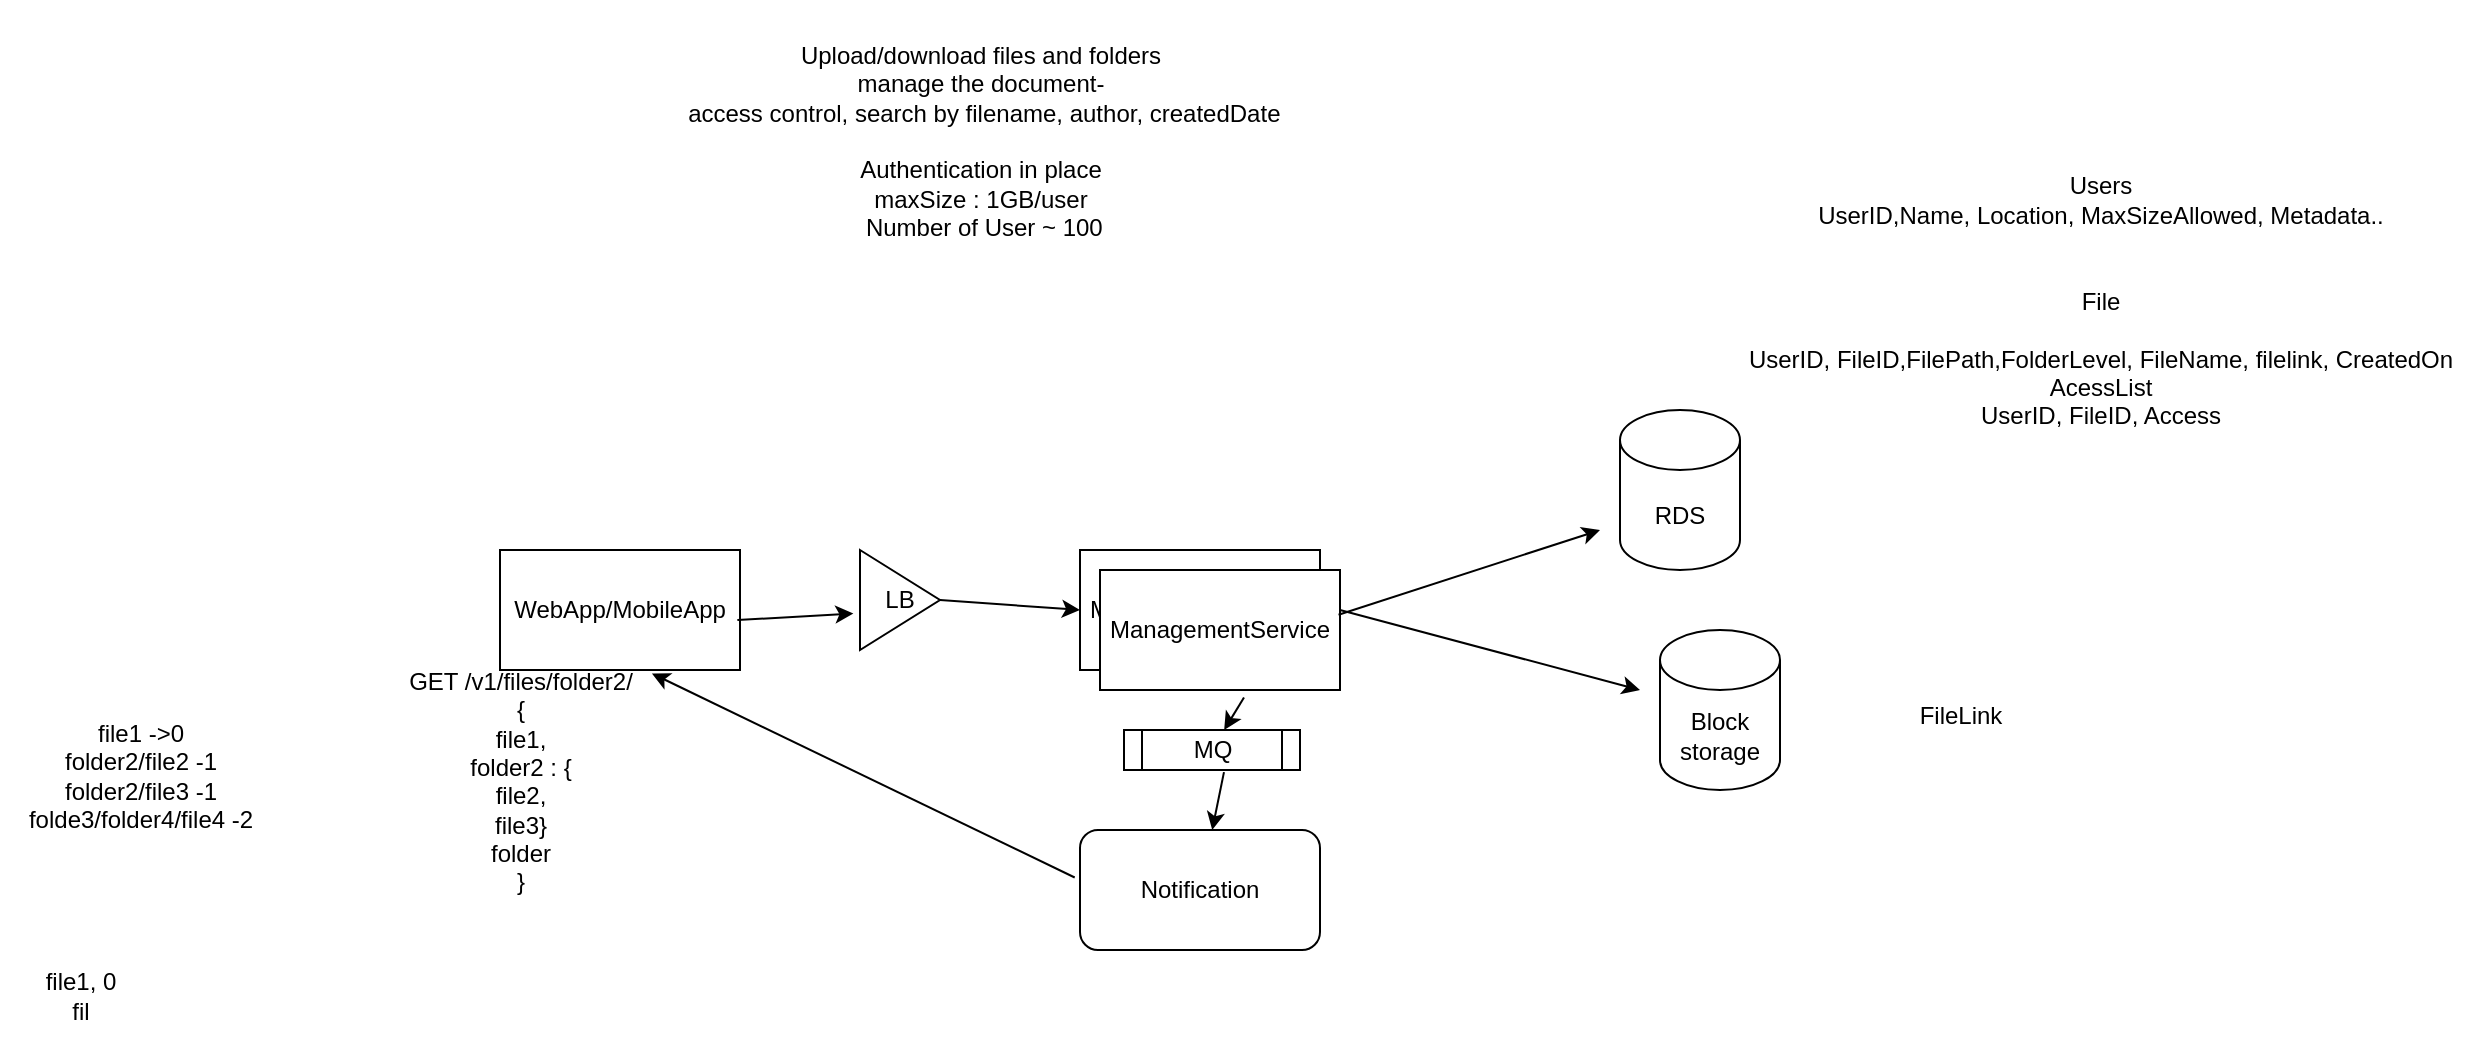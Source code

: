 <mxfile version="24.7.7">
  <diagram name="Page-1" id="DrBrgi5Xr1fq7MsX84zt">
    <mxGraphModel dx="2983" dy="-243" grid="1" gridSize="10" guides="1" tooltips="1" connect="1" arrows="1" fold="1" page="1" pageScale="1" pageWidth="850" pageHeight="1100" math="0" shadow="0">
      <root>
        <mxCell id="0" />
        <mxCell id="1" parent="0" />
        <mxCell id="tDTkzEMfGTSsJfL9_UAM-1" value="&lt;div&gt;&lt;br&gt;&lt;/div&gt;Upload/download files and folders&lt;div&gt;manage the document-&lt;/div&gt;&lt;div&gt;&amp;nbsp;access control, search by filename, author, createdDate&lt;/div&gt;&lt;div&gt;&lt;br&gt;&lt;/div&gt;&lt;div&gt;Authentication in place&lt;/div&gt;&lt;div&gt;maxSize : 1GB/user&lt;/div&gt;&lt;div&gt;&amp;nbsp;Number of User ~ 100&lt;/div&gt;&lt;div&gt;&lt;br&gt;&lt;/div&gt;&lt;div&gt;&lt;br&gt;&lt;/div&gt;&lt;div&gt;&lt;br&gt;&lt;/div&gt;" style="text;html=1;align=center;verticalAlign=middle;resizable=0;points=[];autosize=1;strokeColor=none;fillColor=none;" parent="1" vertex="1">
          <mxGeometry x="-60" y="1105" width="320" height="170" as="geometry" />
        </mxCell>
        <mxCell id="tDTkzEMfGTSsJfL9_UAM-2" value="ManagementService" style="rounded=0;whiteSpace=wrap;html=1;" parent="1" vertex="1">
          <mxGeometry x="150" y="1380" width="120" height="60" as="geometry" />
        </mxCell>
        <mxCell id="tDTkzEMfGTSsJfL9_UAM-3" value="ManagementService" style="rounded=0;whiteSpace=wrap;html=1;" parent="1" vertex="1">
          <mxGeometry x="160" y="1390" width="120" height="60" as="geometry" />
        </mxCell>
        <mxCell id="tDTkzEMfGTSsJfL9_UAM-4" value="RDS" style="shape=cylinder3;whiteSpace=wrap;html=1;boundedLbl=1;backgroundOutline=1;size=15;" parent="1" vertex="1">
          <mxGeometry x="420" y="1310" width="60" height="80" as="geometry" />
        </mxCell>
        <mxCell id="tDTkzEMfGTSsJfL9_UAM-6" value="Block storage" style="shape=cylinder3;whiteSpace=wrap;html=1;boundedLbl=1;backgroundOutline=1;size=15;" parent="1" vertex="1">
          <mxGeometry x="440" y="1420" width="60" height="80" as="geometry" />
        </mxCell>
        <mxCell id="tDTkzEMfGTSsJfL9_UAM-7" value="WebApp/MobileApp" style="rounded=0;whiteSpace=wrap;html=1;" parent="1" vertex="1">
          <mxGeometry x="-140" y="1380" width="120" height="60" as="geometry" />
        </mxCell>
        <mxCell id="tDTkzEMfGTSsJfL9_UAM-10" value="LB" style="triangle;whiteSpace=wrap;html=1;" parent="1" vertex="1">
          <mxGeometry x="40" y="1380" width="40" height="50" as="geometry" />
        </mxCell>
        <mxCell id="tDTkzEMfGTSsJfL9_UAM-11" value="" style="endArrow=classic;html=1;rounded=0;exitX=0.989;exitY=0.584;exitDx=0;exitDy=0;exitPerimeter=0;entryX=-0.083;entryY=0.635;entryDx=0;entryDy=0;entryPerimeter=0;" parent="1" source="tDTkzEMfGTSsJfL9_UAM-7" target="tDTkzEMfGTSsJfL9_UAM-10" edge="1">
          <mxGeometry width="50" height="50" relative="1" as="geometry">
            <mxPoint x="330" y="1420" as="sourcePoint" />
            <mxPoint x="380" y="1370" as="targetPoint" />
          </mxGeometry>
        </mxCell>
        <mxCell id="tDTkzEMfGTSsJfL9_UAM-13" value="" style="endArrow=classic;html=1;rounded=0;entryX=0;entryY=0.5;entryDx=0;entryDy=0;exitX=1;exitY=0.5;exitDx=0;exitDy=0;" parent="1" source="tDTkzEMfGTSsJfL9_UAM-10" target="tDTkzEMfGTSsJfL9_UAM-2" edge="1">
          <mxGeometry width="50" height="50" relative="1" as="geometry">
            <mxPoint x="330" y="1420" as="sourcePoint" />
            <mxPoint x="380" y="1370" as="targetPoint" />
          </mxGeometry>
        </mxCell>
        <mxCell id="tDTkzEMfGTSsJfL9_UAM-15" value="" style="endArrow=classic;html=1;rounded=0;exitX=0.994;exitY=0.373;exitDx=0;exitDy=0;exitPerimeter=0;" parent="1" source="tDTkzEMfGTSsJfL9_UAM-3" edge="1">
          <mxGeometry width="50" height="50" relative="1" as="geometry">
            <mxPoint x="330" y="1420" as="sourcePoint" />
            <mxPoint x="410" y="1370" as="targetPoint" />
          </mxGeometry>
        </mxCell>
        <mxCell id="tDTkzEMfGTSsJfL9_UAM-16" value="" style="endArrow=classic;html=1;rounded=0;" parent="1" edge="1">
          <mxGeometry width="50" height="50" relative="1" as="geometry">
            <mxPoint x="280" y="1410" as="sourcePoint" />
            <mxPoint x="430" y="1450" as="targetPoint" />
          </mxGeometry>
        </mxCell>
        <mxCell id="tDTkzEMfGTSsJfL9_UAM-17" value="Notification" style="rounded=1;whiteSpace=wrap;html=1;" parent="1" vertex="1">
          <mxGeometry x="150" y="1520" width="120" height="60" as="geometry" />
        </mxCell>
        <mxCell id="tDTkzEMfGTSsJfL9_UAM-18" value="" style="endArrow=classic;html=1;rounded=0;exitX=-0.022;exitY=0.396;exitDx=0;exitDy=0;exitPerimeter=0;entryX=0.633;entryY=1.029;entryDx=0;entryDy=0;entryPerimeter=0;" parent="1" source="tDTkzEMfGTSsJfL9_UAM-17" target="tDTkzEMfGTSsJfL9_UAM-7" edge="1">
          <mxGeometry width="50" height="50" relative="1" as="geometry">
            <mxPoint x="330" y="1420" as="sourcePoint" />
            <mxPoint x="380" y="1370" as="targetPoint" />
          </mxGeometry>
        </mxCell>
        <mxCell id="tDTkzEMfGTSsJfL9_UAM-20" value="" style="endArrow=classic;html=1;rounded=0;exitX=0.6;exitY=1.062;exitDx=0;exitDy=0;exitPerimeter=0;" parent="1" source="tDTkzEMfGTSsJfL9_UAM-3" target="tDTkzEMfGTSsJfL9_UAM-21" edge="1">
          <mxGeometry width="50" height="50" relative="1" as="geometry">
            <mxPoint x="330" y="1420" as="sourcePoint" />
            <mxPoint x="232" y="1470" as="targetPoint" />
          </mxGeometry>
        </mxCell>
        <mxCell id="tDTkzEMfGTSsJfL9_UAM-21" value="MQ" style="shape=process;whiteSpace=wrap;html=1;backgroundOutline=1;" parent="1" vertex="1">
          <mxGeometry x="172" y="1470" width="88" height="20" as="geometry" />
        </mxCell>
        <mxCell id="tDTkzEMfGTSsJfL9_UAM-25" value="" style="endArrow=classic;html=1;rounded=0;exitX=0.568;exitY=1.053;exitDx=0;exitDy=0;exitPerimeter=0;" parent="1" source="tDTkzEMfGTSsJfL9_UAM-21" target="tDTkzEMfGTSsJfL9_UAM-17" edge="1">
          <mxGeometry width="50" height="50" relative="1" as="geometry">
            <mxPoint x="330" y="1420" as="sourcePoint" />
            <mxPoint x="380" y="1370" as="targetPoint" />
          </mxGeometry>
        </mxCell>
        <mxCell id="tDTkzEMfGTSsJfL9_UAM-26" value="Users&lt;div&gt;UserID,&lt;span style=&quot;background-color: initial;&quot;&gt;Name, Location, MaxSizeAllowed, Metadata..&lt;/span&gt;&lt;/div&gt;&lt;div&gt;&lt;span style=&quot;background-color: initial;&quot;&gt;&lt;br&gt;&lt;/span&gt;&lt;/div&gt;&lt;div&gt;&lt;span style=&quot;background-color: initial;&quot;&gt;&lt;br&gt;&lt;/span&gt;&lt;/div&gt;&lt;div&gt;&lt;span style=&quot;background-color: initial;&quot;&gt;File&lt;/span&gt;&lt;/div&gt;&lt;div&gt;&lt;span style=&quot;background-color: initial;&quot;&gt;&lt;br&gt;&lt;/span&gt;&lt;/div&gt;&lt;div&gt;&lt;span style=&quot;background-color: initial;&quot;&gt;UserID, FileID,FilePath,FolderLevel, FileName, filelink, CreatedOn&lt;/span&gt;&lt;/div&gt;&lt;div&gt;&lt;span style=&quot;background-color: initial;&quot;&gt;AcessList&lt;/span&gt;&lt;/div&gt;&lt;div&gt;UserID, FileID, Access&lt;/div&gt;&lt;div&gt;&lt;span style=&quot;background-color: initial;&quot;&gt;&lt;br&gt;&lt;/span&gt;&lt;/div&gt;&lt;div&gt;&lt;br&gt;&lt;/div&gt;" style="text;html=1;align=center;verticalAlign=middle;resizable=0;points=[];autosize=1;strokeColor=none;fillColor=none;" parent="1" vertex="1">
          <mxGeometry x="470" y="1185" width="380" height="170" as="geometry" />
        </mxCell>
        <mxCell id="tDTkzEMfGTSsJfL9_UAM-27" value="FileLink" style="text;html=1;align=center;verticalAlign=middle;resizable=0;points=[];autosize=1;strokeColor=none;fillColor=none;" parent="1" vertex="1">
          <mxGeometry x="560" y="1448" width="60" height="30" as="geometry" />
        </mxCell>
        <mxCell id="tDTkzEMfGTSsJfL9_UAM-28" value="GET /v1/files/folder2/&lt;div&gt;{&lt;/div&gt;&lt;div&gt;file1,&lt;/div&gt;&lt;div&gt;folder2 : {&lt;/div&gt;&lt;div&gt;file2,&lt;/div&gt;&lt;div&gt;file3}&lt;/div&gt;&lt;div&gt;folder&lt;/div&gt;&lt;div&gt;}&lt;/div&gt;&lt;div&gt;&lt;br&gt;&lt;/div&gt;" style="text;html=1;align=center;verticalAlign=middle;resizable=0;points=[];autosize=1;strokeColor=none;fillColor=none;" parent="1" vertex="1">
          <mxGeometry x="-200" y="1433" width="140" height="140" as="geometry" />
        </mxCell>
        <mxCell id="tDTkzEMfGTSsJfL9_UAM-29" value="file1 -&amp;gt;0&lt;div&gt;folder2/file2 -1&lt;/div&gt;&lt;div&gt;folder2/file3 -1&lt;/div&gt;&lt;div&gt;folde3/folder4/file4 -2&lt;/div&gt;" style="text;html=1;align=center;verticalAlign=middle;resizable=0;points=[];autosize=1;strokeColor=none;fillColor=none;" parent="1" vertex="1">
          <mxGeometry x="-390" y="1458" width="140" height="70" as="geometry" />
        </mxCell>
        <mxCell id="tDTkzEMfGTSsJfL9_UAM-30" value="file1, 0&lt;div&gt;fil&lt;/div&gt;" style="text;html=1;align=center;verticalAlign=middle;resizable=0;points=[];autosize=1;strokeColor=none;fillColor=none;" parent="1" vertex="1">
          <mxGeometry x="-380" y="1583" width="60" height="40" as="geometry" />
        </mxCell>
      </root>
    </mxGraphModel>
  </diagram>
</mxfile>
